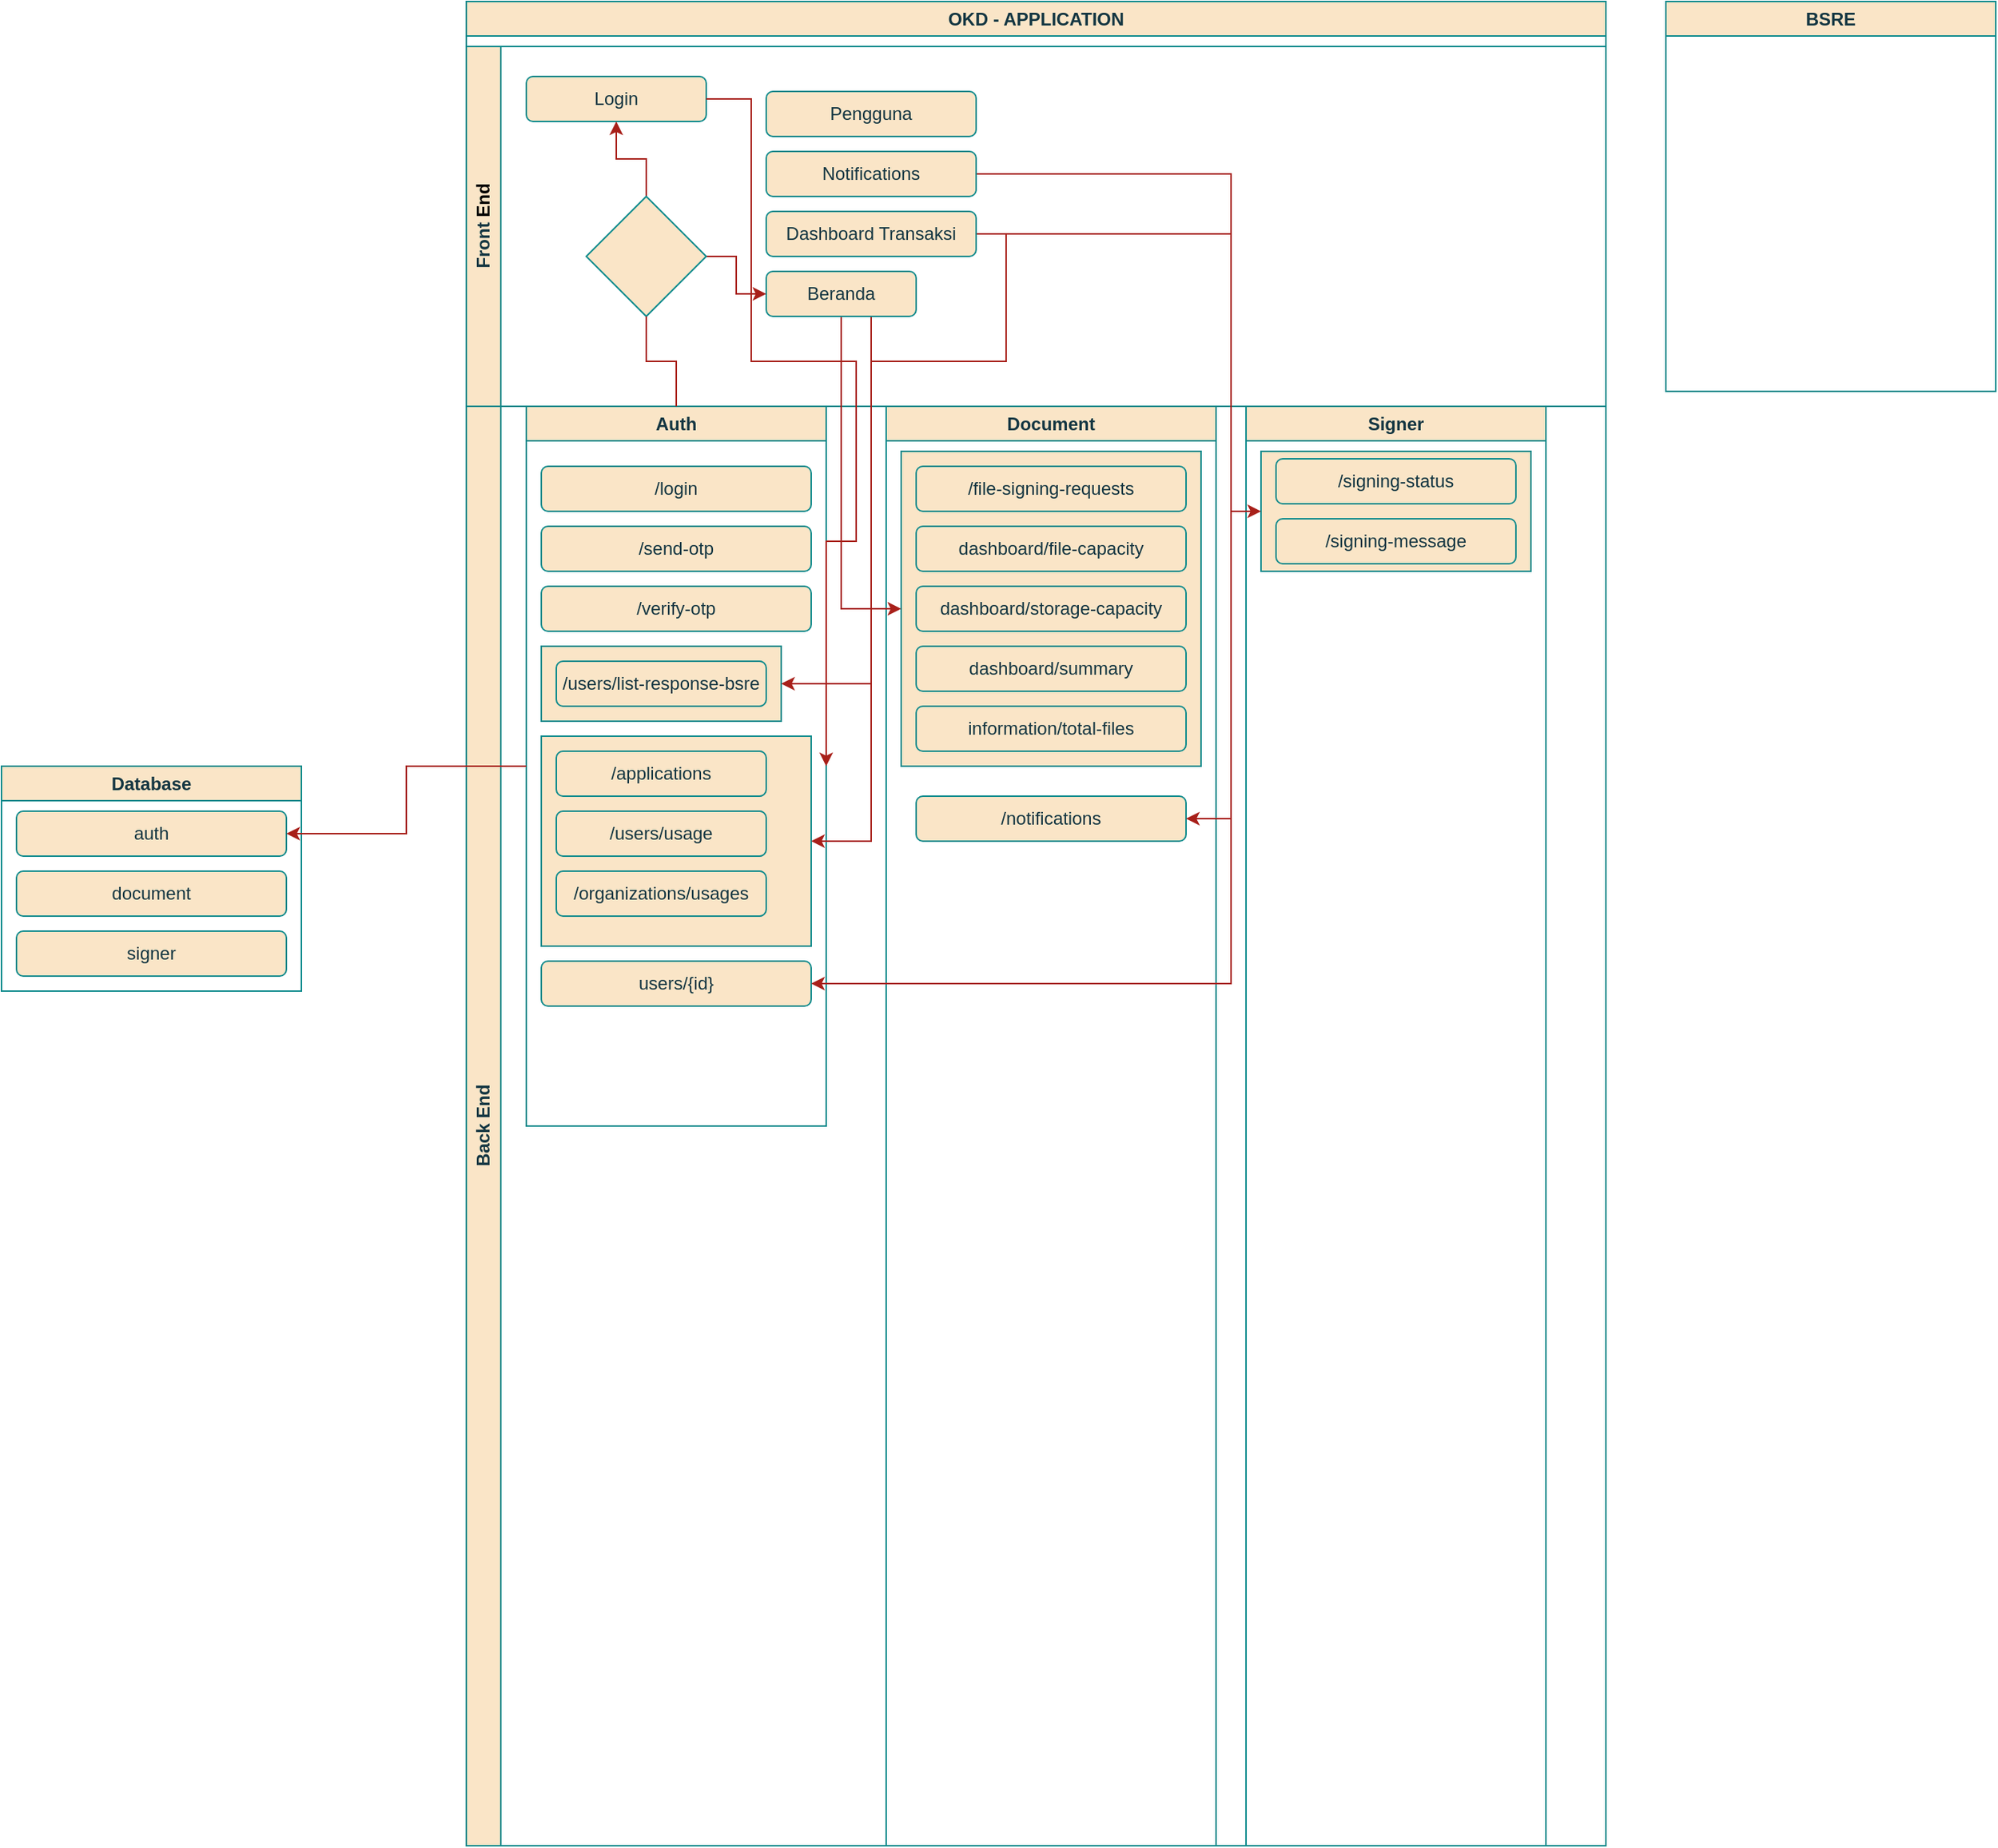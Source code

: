 <mxfile version="27.2.0">
  <diagram name="Halaman-1" id="ARC54t--W6GdPF1o5cvZ">
    <mxGraphModel dx="1774" dy="510" grid="1" gridSize="10" guides="1" tooltips="1" connect="1" arrows="1" fold="1" page="1" pageScale="1" pageWidth="827" pageHeight="1169" math="0" shadow="0">
      <root>
        <mxCell id="0" />
        <mxCell id="1" parent="0" />
        <mxCell id="tmOu06qi9_wKIQ8G5TUr-2" value="Front&amp;nbsp;&lt;span style=&quot;background-color: transparent; color: light-dark(rgb(0, 0, 0), rgb(255, 255, 255));&quot;&gt;End&lt;/span&gt;" style="swimlane;horizontal=0;whiteSpace=wrap;html=1;labelBackgroundColor=none;fillColor=#FAE5C7;strokeColor=#0F8B8D;fontColor=#143642;" parent="1" vertex="1">
          <mxGeometry x="80" y="240" width="760" height="240" as="geometry" />
        </mxCell>
        <mxCell id="0tMcuy4WeOnuEyNVM5dd-2" value="Back End" style="swimlane;horizontal=0;whiteSpace=wrap;html=1;labelBackgroundColor=none;fillColor=#FAE5C7;strokeColor=#0F8B8D;fontColor=#143642;" vertex="1" parent="1">
          <mxGeometry x="80" y="480" width="760" height="960" as="geometry" />
        </mxCell>
        <mxCell id="0tMcuy4WeOnuEyNVM5dd-3" value="Auth" style="swimlane;whiteSpace=wrap;html=1;labelBackgroundColor=none;fillColor=#FAE5C7;strokeColor=#0F8B8D;fontColor=#143642;" vertex="1" parent="0tMcuy4WeOnuEyNVM5dd-2">
          <mxGeometry x="40" width="200" height="480" as="geometry" />
        </mxCell>
        <mxCell id="0tMcuy4WeOnuEyNVM5dd-4" value="Document" style="swimlane;whiteSpace=wrap;html=1;startSize=23;labelBackgroundColor=none;fillColor=#FAE5C7;strokeColor=#0F8B8D;fontColor=#143642;" vertex="1" parent="0tMcuy4WeOnuEyNVM5dd-2">
          <mxGeometry x="280" width="220" height="960" as="geometry" />
        </mxCell>
        <mxCell id="0tMcuy4WeOnuEyNVM5dd-5" value="OKD - APPLICATION" style="swimlane;whiteSpace=wrap;html=1;startSize=23;labelBackgroundColor=none;fillColor=#FAE5C7;strokeColor=#0F8B8D;fontColor=#143642;" vertex="1" parent="1">
          <mxGeometry x="80" y="210" width="760" height="1230" as="geometry" />
        </mxCell>
        <mxCell id="0tMcuy4WeOnuEyNVM5dd-39" value="" style="rounded=0;whiteSpace=wrap;html=1;labelBackgroundColor=none;fillColor=#FAE5C7;strokeColor=#0F8B8D;fontColor=#143642;" vertex="1" parent="0tMcuy4WeOnuEyNVM5dd-5">
          <mxGeometry x="50" y="490" width="180" height="140" as="geometry" />
        </mxCell>
        <mxCell id="0tMcuy4WeOnuEyNVM5dd-35" value="" style="rounded=0;whiteSpace=wrap;html=1;labelBackgroundColor=none;fillColor=#FAE5C7;strokeColor=#0F8B8D;fontColor=#143642;" vertex="1" parent="0tMcuy4WeOnuEyNVM5dd-5">
          <mxGeometry x="290" y="300" width="200" height="210" as="geometry" />
        </mxCell>
        <mxCell id="0tMcuy4WeOnuEyNVM5dd-34" value="" style="rounded=0;whiteSpace=wrap;html=1;labelBackgroundColor=none;fillColor=#FAE5C7;strokeColor=#0F8B8D;fontColor=#143642;" vertex="1" parent="0tMcuy4WeOnuEyNVM5dd-5">
          <mxGeometry x="50" y="430" width="160" height="50" as="geometry" />
        </mxCell>
        <mxCell id="0tMcuy4WeOnuEyNVM5dd-6" value="Signer" style="swimlane;whiteSpace=wrap;html=1;startSize=23;labelBackgroundColor=none;fillColor=#FAE5C7;strokeColor=#0F8B8D;fontColor=#143642;" vertex="1" parent="0tMcuy4WeOnuEyNVM5dd-5">
          <mxGeometry x="520" y="270" width="200" height="960" as="geometry" />
        </mxCell>
        <mxCell id="0tMcuy4WeOnuEyNVM5dd-69" value="" style="rounded=0;whiteSpace=wrap;html=1;labelBackgroundColor=none;fillColor=#FAE5C7;strokeColor=#0F8B8D;fontColor=#143642;" vertex="1" parent="0tMcuy4WeOnuEyNVM5dd-6">
          <mxGeometry x="10" y="30" width="180" height="80" as="geometry" />
        </mxCell>
        <mxCell id="0tMcuy4WeOnuEyNVM5dd-40" value="/signing-status" style="rounded=1;whiteSpace=wrap;html=1;labelBackgroundColor=none;fillColor=#FAE5C7;strokeColor=#0F8B8D;fontColor=#143642;" vertex="1" parent="0tMcuy4WeOnuEyNVM5dd-6">
          <mxGeometry x="20" y="35" width="160" height="30" as="geometry" />
        </mxCell>
        <mxCell id="0tMcuy4WeOnuEyNVM5dd-64" value="/signing-message" style="rounded=1;whiteSpace=wrap;html=1;labelBackgroundColor=none;fillColor=#FAE5C7;strokeColor=#0F8B8D;fontColor=#143642;" vertex="1" parent="0tMcuy4WeOnuEyNVM5dd-6">
          <mxGeometry x="20" y="75" width="160" height="30" as="geometry" />
        </mxCell>
        <mxCell id="0tMcuy4WeOnuEyNVM5dd-11" value="Login" style="rounded=1;whiteSpace=wrap;html=1;labelBackgroundColor=none;fillColor=#FAE5C7;strokeColor=#0F8B8D;fontColor=#143642;" vertex="1" parent="0tMcuy4WeOnuEyNVM5dd-5">
          <mxGeometry x="40" y="50" width="120" height="30" as="geometry" />
        </mxCell>
        <mxCell id="0tMcuy4WeOnuEyNVM5dd-36" style="edgeStyle=orthogonalEdgeStyle;rounded=0;orthogonalLoop=1;jettySize=auto;html=1;exitX=0.5;exitY=1;exitDx=0;exitDy=0;entryX=0;entryY=0.5;entryDx=0;entryDy=0;labelBackgroundColor=none;strokeColor=#A8201A;fontColor=default;" edge="1" parent="0tMcuy4WeOnuEyNVM5dd-5" source="0tMcuy4WeOnuEyNVM5dd-12" target="0tMcuy4WeOnuEyNVM5dd-35">
          <mxGeometry relative="1" as="geometry" />
        </mxCell>
        <mxCell id="0tMcuy4WeOnuEyNVM5dd-37" style="edgeStyle=orthogonalEdgeStyle;rounded=0;orthogonalLoop=1;jettySize=auto;html=1;exitX=0.5;exitY=1;exitDx=0;exitDy=0;entryX=1;entryY=0.5;entryDx=0;entryDy=0;labelBackgroundColor=none;strokeColor=#A8201A;fontColor=default;" edge="1" parent="0tMcuy4WeOnuEyNVM5dd-5" source="0tMcuy4WeOnuEyNVM5dd-12" target="0tMcuy4WeOnuEyNVM5dd-34">
          <mxGeometry relative="1" as="geometry">
            <Array as="points">
              <mxPoint x="280" y="190" />
              <mxPoint x="270" y="190" />
              <mxPoint x="270" y="455" />
            </Array>
          </mxGeometry>
        </mxCell>
        <mxCell id="0tMcuy4WeOnuEyNVM5dd-12" value="Beranda" style="rounded=1;whiteSpace=wrap;html=1;labelBackgroundColor=none;fillColor=#FAE5C7;strokeColor=#0F8B8D;fontColor=#143642;" vertex="1" parent="0tMcuy4WeOnuEyNVM5dd-5">
          <mxGeometry x="200" y="180" width="100" height="30" as="geometry" />
        </mxCell>
        <mxCell id="0tMcuy4WeOnuEyNVM5dd-20" style="edgeStyle=orthogonalEdgeStyle;rounded=0;orthogonalLoop=1;jettySize=auto;html=1;exitX=0.5;exitY=0;exitDx=0;exitDy=0;entryX=0.5;entryY=1;entryDx=0;entryDy=0;labelBackgroundColor=none;strokeColor=#A8201A;fontColor=default;" edge="1" parent="0tMcuy4WeOnuEyNVM5dd-5" source="0tMcuy4WeOnuEyNVM5dd-13" target="0tMcuy4WeOnuEyNVM5dd-11">
          <mxGeometry relative="1" as="geometry" />
        </mxCell>
        <mxCell id="0tMcuy4WeOnuEyNVM5dd-21" style="edgeStyle=orthogonalEdgeStyle;rounded=0;orthogonalLoop=1;jettySize=auto;html=1;exitX=1;exitY=0.5;exitDx=0;exitDy=0;entryX=0;entryY=0.5;entryDx=0;entryDy=0;labelBackgroundColor=none;strokeColor=#A8201A;fontColor=default;" edge="1" parent="0tMcuy4WeOnuEyNVM5dd-5" source="0tMcuy4WeOnuEyNVM5dd-13" target="0tMcuy4WeOnuEyNVM5dd-12">
          <mxGeometry relative="1" as="geometry" />
        </mxCell>
        <mxCell id="0tMcuy4WeOnuEyNVM5dd-13" value="" style="rhombus;whiteSpace=wrap;html=1;labelBackgroundColor=none;fillColor=#FAE5C7;strokeColor=#0F8B8D;fontColor=#143642;" vertex="1" parent="0tMcuy4WeOnuEyNVM5dd-5">
          <mxGeometry x="80" y="130" width="80" height="80" as="geometry" />
        </mxCell>
        <mxCell id="0tMcuy4WeOnuEyNVM5dd-14" value="/login" style="rounded=1;whiteSpace=wrap;html=1;labelBackgroundColor=none;fillColor=#FAE5C7;strokeColor=#0F8B8D;fontColor=#143642;" vertex="1" parent="0tMcuy4WeOnuEyNVM5dd-5">
          <mxGeometry x="50" y="310" width="180" height="30" as="geometry" />
        </mxCell>
        <mxCell id="0tMcuy4WeOnuEyNVM5dd-15" value="/send-otp" style="rounded=1;whiteSpace=wrap;html=1;labelBackgroundColor=none;fillColor=#FAE5C7;strokeColor=#0F8B8D;fontColor=#143642;" vertex="1" parent="0tMcuy4WeOnuEyNVM5dd-5">
          <mxGeometry x="50" y="350" width="180" height="30" as="geometry" />
        </mxCell>
        <mxCell id="0tMcuy4WeOnuEyNVM5dd-16" value="/verify-otp" style="rounded=1;whiteSpace=wrap;html=1;labelBackgroundColor=none;fillColor=#FAE5C7;strokeColor=#0F8B8D;fontColor=#143642;" vertex="1" parent="0tMcuy4WeOnuEyNVM5dd-5">
          <mxGeometry x="50" y="390" width="180" height="30" as="geometry" />
        </mxCell>
        <mxCell id="0tMcuy4WeOnuEyNVM5dd-28" value="/file-signing-requests" style="rounded=1;whiteSpace=wrap;html=1;labelBackgroundColor=none;fillColor=#FAE5C7;strokeColor=#0F8B8D;fontColor=#143642;" vertex="1" parent="0tMcuy4WeOnuEyNVM5dd-5">
          <mxGeometry x="300" y="310" width="180" height="30" as="geometry" />
        </mxCell>
        <mxCell id="0tMcuy4WeOnuEyNVM5dd-29" value="dashboard/file-capacity" style="rounded=1;whiteSpace=wrap;html=1;labelBackgroundColor=none;fillColor=#FAE5C7;strokeColor=#0F8B8D;fontColor=#143642;" vertex="1" parent="0tMcuy4WeOnuEyNVM5dd-5">
          <mxGeometry x="300" y="350" width="180" height="30" as="geometry" />
        </mxCell>
        <mxCell id="0tMcuy4WeOnuEyNVM5dd-30" value="dashboard/storage-capacity" style="rounded=1;whiteSpace=wrap;html=1;labelBackgroundColor=none;fillColor=#FAE5C7;strokeColor=#0F8B8D;fontColor=#143642;" vertex="1" parent="0tMcuy4WeOnuEyNVM5dd-5">
          <mxGeometry x="300" y="390" width="180" height="30" as="geometry" />
        </mxCell>
        <mxCell id="0tMcuy4WeOnuEyNVM5dd-31" value="dashboard/summary" style="rounded=1;whiteSpace=wrap;html=1;labelBackgroundColor=none;fillColor=#FAE5C7;strokeColor=#0F8B8D;fontColor=#143642;" vertex="1" parent="0tMcuy4WeOnuEyNVM5dd-5">
          <mxGeometry x="300" y="430" width="180" height="30" as="geometry" />
        </mxCell>
        <mxCell id="0tMcuy4WeOnuEyNVM5dd-32" value="information/total-files" style="rounded=1;whiteSpace=wrap;html=1;labelBackgroundColor=none;fillColor=#FAE5C7;strokeColor=#0F8B8D;fontColor=#143642;" vertex="1" parent="0tMcuy4WeOnuEyNVM5dd-5">
          <mxGeometry x="300" y="470" width="180" height="30" as="geometry" />
        </mxCell>
        <mxCell id="0tMcuy4WeOnuEyNVM5dd-33" value="/users/list-response-bsre" style="rounded=1;whiteSpace=wrap;html=1;labelBackgroundColor=none;fillColor=#FAE5C7;strokeColor=#0F8B8D;fontColor=#143642;" vertex="1" parent="0tMcuy4WeOnuEyNVM5dd-5">
          <mxGeometry x="60" y="440" width="140" height="30" as="geometry" />
        </mxCell>
        <mxCell id="0tMcuy4WeOnuEyNVM5dd-38" value="/applications" style="rounded=1;whiteSpace=wrap;html=1;labelBackgroundColor=none;fillColor=#FAE5C7;strokeColor=#0F8B8D;fontColor=#143642;" vertex="1" parent="0tMcuy4WeOnuEyNVM5dd-5">
          <mxGeometry x="60" y="500" width="140" height="30" as="geometry" />
        </mxCell>
        <mxCell id="0tMcuy4WeOnuEyNVM5dd-66" value="/users/usage" style="rounded=1;whiteSpace=wrap;html=1;labelBackgroundColor=none;fillColor=#FAE5C7;strokeColor=#0F8B8D;fontColor=#143642;" vertex="1" parent="0tMcuy4WeOnuEyNVM5dd-5">
          <mxGeometry x="60" y="540" width="140" height="30" as="geometry" />
        </mxCell>
        <mxCell id="0tMcuy4WeOnuEyNVM5dd-67" value="/organizations/usages" style="rounded=1;whiteSpace=wrap;html=1;labelBackgroundColor=none;fillColor=#FAE5C7;strokeColor=#0F8B8D;fontColor=#143642;" vertex="1" parent="0tMcuy4WeOnuEyNVM5dd-5">
          <mxGeometry x="60" y="580" width="140" height="30" as="geometry" />
        </mxCell>
        <mxCell id="0tMcuy4WeOnuEyNVM5dd-70" style="edgeStyle=orthogonalEdgeStyle;rounded=0;orthogonalLoop=1;jettySize=auto;html=1;exitX=1;exitY=0.5;exitDx=0;exitDy=0;entryX=0;entryY=0.5;entryDx=0;entryDy=0;labelBackgroundColor=none;strokeColor=#A8201A;fontColor=default;" edge="1" parent="0tMcuy4WeOnuEyNVM5dd-5" source="0tMcuy4WeOnuEyNVM5dd-68" target="0tMcuy4WeOnuEyNVM5dd-69">
          <mxGeometry relative="1" as="geometry">
            <Array as="points">
              <mxPoint x="510" y="155" />
              <mxPoint x="510" y="340" />
            </Array>
          </mxGeometry>
        </mxCell>
        <mxCell id="0tMcuy4WeOnuEyNVM5dd-71" style="edgeStyle=orthogonalEdgeStyle;rounded=0;orthogonalLoop=1;jettySize=auto;html=1;exitX=1;exitY=0.5;exitDx=0;exitDy=0;entryX=1;entryY=0.5;entryDx=0;entryDy=0;labelBackgroundColor=none;strokeColor=#A8201A;fontColor=default;" edge="1" parent="0tMcuy4WeOnuEyNVM5dd-5" source="0tMcuy4WeOnuEyNVM5dd-68" target="0tMcuy4WeOnuEyNVM5dd-39">
          <mxGeometry relative="1" as="geometry">
            <Array as="points">
              <mxPoint x="360" y="155" />
              <mxPoint x="360" y="240" />
              <mxPoint x="270" y="240" />
              <mxPoint x="270" y="560" />
            </Array>
          </mxGeometry>
        </mxCell>
        <mxCell id="0tMcuy4WeOnuEyNVM5dd-68" value="Dashboard Transaksi" style="rounded=1;whiteSpace=wrap;html=1;labelBackgroundColor=none;fillColor=#FAE5C7;strokeColor=#0F8B8D;fontColor=#143642;" vertex="1" parent="0tMcuy4WeOnuEyNVM5dd-5">
          <mxGeometry x="200" y="140" width="140" height="30" as="geometry" />
        </mxCell>
        <mxCell id="0tMcuy4WeOnuEyNVM5dd-72" value="/notifications" style="rounded=1;whiteSpace=wrap;html=1;labelBackgroundColor=none;fillColor=#FAE5C7;strokeColor=#0F8B8D;fontColor=#143642;" vertex="1" parent="0tMcuy4WeOnuEyNVM5dd-5">
          <mxGeometry x="300" y="530" width="180" height="30" as="geometry" />
        </mxCell>
        <mxCell id="0tMcuy4WeOnuEyNVM5dd-73" value="users/{id}" style="rounded=1;whiteSpace=wrap;html=1;labelBackgroundColor=none;fillColor=#FAE5C7;strokeColor=#0F8B8D;fontColor=#143642;" vertex="1" parent="0tMcuy4WeOnuEyNVM5dd-5">
          <mxGeometry x="50" y="640" width="180" height="30" as="geometry" />
        </mxCell>
        <mxCell id="0tMcuy4WeOnuEyNVM5dd-75" style="edgeStyle=orthogonalEdgeStyle;rounded=0;orthogonalLoop=1;jettySize=auto;html=1;exitX=1;exitY=0.5;exitDx=0;exitDy=0;entryX=1;entryY=0.5;entryDx=0;entryDy=0;labelBackgroundColor=none;strokeColor=#A8201A;fontColor=default;" edge="1" parent="0tMcuy4WeOnuEyNVM5dd-5" source="0tMcuy4WeOnuEyNVM5dd-74" target="0tMcuy4WeOnuEyNVM5dd-72">
          <mxGeometry relative="1" as="geometry">
            <Array as="points">
              <mxPoint x="510" y="115" />
              <mxPoint x="510" y="545" />
            </Array>
          </mxGeometry>
        </mxCell>
        <mxCell id="0tMcuy4WeOnuEyNVM5dd-76" style="edgeStyle=orthogonalEdgeStyle;rounded=0;orthogonalLoop=1;jettySize=auto;html=1;exitX=1;exitY=0.5;exitDx=0;exitDy=0;entryX=1;entryY=0.5;entryDx=0;entryDy=0;labelBackgroundColor=none;strokeColor=#A8201A;fontColor=default;" edge="1" parent="0tMcuy4WeOnuEyNVM5dd-5" source="0tMcuy4WeOnuEyNVM5dd-74" target="0tMcuy4WeOnuEyNVM5dd-73">
          <mxGeometry relative="1" as="geometry">
            <Array as="points">
              <mxPoint x="510" y="115" />
              <mxPoint x="510" y="655" />
            </Array>
          </mxGeometry>
        </mxCell>
        <mxCell id="0tMcuy4WeOnuEyNVM5dd-74" value="Notifications" style="rounded=1;whiteSpace=wrap;html=1;labelBackgroundColor=none;fillColor=#FAE5C7;strokeColor=#0F8B8D;fontColor=#143642;" vertex="1" parent="0tMcuy4WeOnuEyNVM5dd-5">
          <mxGeometry x="200" y="100" width="140" height="30" as="geometry" />
        </mxCell>
        <mxCell id="0tMcuy4WeOnuEyNVM5dd-77" value="Pengguna" style="rounded=1;whiteSpace=wrap;html=1;labelBackgroundColor=none;fillColor=#FAE5C7;strokeColor=#0F8B8D;fontColor=#143642;" vertex="1" parent="0tMcuy4WeOnuEyNVM5dd-5">
          <mxGeometry x="200" y="60" width="140" height="30" as="geometry" />
        </mxCell>
        <mxCell id="0tMcuy4WeOnuEyNVM5dd-7" value="BSRE" style="swimlane;whiteSpace=wrap;html=1;startSize=23;labelBackgroundColor=none;fillColor=#FAE5C7;strokeColor=#0F8B8D;fontColor=#143642;" vertex="1" parent="1">
          <mxGeometry x="880" y="210" width="220" height="260" as="geometry" />
        </mxCell>
        <mxCell id="0tMcuy4WeOnuEyNVM5dd-18" style="edgeStyle=orthogonalEdgeStyle;rounded=0;orthogonalLoop=1;jettySize=auto;html=1;exitX=1;exitY=0.5;exitDx=0;exitDy=0;entryX=1;entryY=0.5;entryDx=0;entryDy=0;fillColor=#FAE5C7;strokeColor=#A8201A;labelBackgroundColor=none;fontColor=default;" edge="1" parent="1" source="0tMcuy4WeOnuEyNVM5dd-11" target="0tMcuy4WeOnuEyNVM5dd-3">
          <mxGeometry relative="1" as="geometry">
            <Array as="points">
              <mxPoint x="270" y="275" />
              <mxPoint x="270" y="450" />
              <mxPoint x="340" y="450" />
              <mxPoint x="340" y="570" />
            </Array>
          </mxGeometry>
        </mxCell>
        <mxCell id="0tMcuy4WeOnuEyNVM5dd-19" style="edgeStyle=orthogonalEdgeStyle;rounded=0;orthogonalLoop=1;jettySize=auto;html=1;exitX=0.5;exitY=0;exitDx=0;exitDy=0;entryX=0.5;entryY=1;entryDx=0;entryDy=0;endArrow=none;endFill=0;labelBackgroundColor=none;strokeColor=#A8201A;fontColor=default;" edge="1" parent="1" source="0tMcuy4WeOnuEyNVM5dd-3" target="0tMcuy4WeOnuEyNVM5dd-13">
          <mxGeometry relative="1" as="geometry" />
        </mxCell>
        <mxCell id="0tMcuy4WeOnuEyNVM5dd-22" value="Database" style="swimlane;whiteSpace=wrap;html=1;labelBackgroundColor=none;fillColor=#FAE5C7;strokeColor=#0F8B8D;fontColor=#143642;" vertex="1" parent="1">
          <mxGeometry x="-230" y="720" width="200" height="150" as="geometry" />
        </mxCell>
        <mxCell id="0tMcuy4WeOnuEyNVM5dd-23" value="auth" style="rounded=1;whiteSpace=wrap;html=1;labelBackgroundColor=none;fillColor=#FAE5C7;strokeColor=#0F8B8D;fontColor=#143642;" vertex="1" parent="0tMcuy4WeOnuEyNVM5dd-22">
          <mxGeometry x="10" y="30" width="180" height="30" as="geometry" />
        </mxCell>
        <mxCell id="0tMcuy4WeOnuEyNVM5dd-24" value="document" style="rounded=1;whiteSpace=wrap;html=1;labelBackgroundColor=none;fillColor=#FAE5C7;strokeColor=#0F8B8D;fontColor=#143642;" vertex="1" parent="0tMcuy4WeOnuEyNVM5dd-22">
          <mxGeometry x="10" y="70" width="180" height="30" as="geometry" />
        </mxCell>
        <mxCell id="0tMcuy4WeOnuEyNVM5dd-25" value="signer" style="rounded=1;whiteSpace=wrap;html=1;labelBackgroundColor=none;fillColor=#FAE5C7;strokeColor=#0F8B8D;fontColor=#143642;" vertex="1" parent="0tMcuy4WeOnuEyNVM5dd-22">
          <mxGeometry x="10" y="110" width="180" height="30" as="geometry" />
        </mxCell>
        <mxCell id="0tMcuy4WeOnuEyNVM5dd-27" style="edgeStyle=orthogonalEdgeStyle;rounded=0;orthogonalLoop=1;jettySize=auto;html=1;exitX=0;exitY=0.5;exitDx=0;exitDy=0;entryX=1;entryY=0.5;entryDx=0;entryDy=0;labelBackgroundColor=none;strokeColor=#A8201A;fontColor=default;" edge="1" parent="1" source="0tMcuy4WeOnuEyNVM5dd-3" target="0tMcuy4WeOnuEyNVM5dd-23">
          <mxGeometry relative="1" as="geometry" />
        </mxCell>
      </root>
    </mxGraphModel>
  </diagram>
</mxfile>

